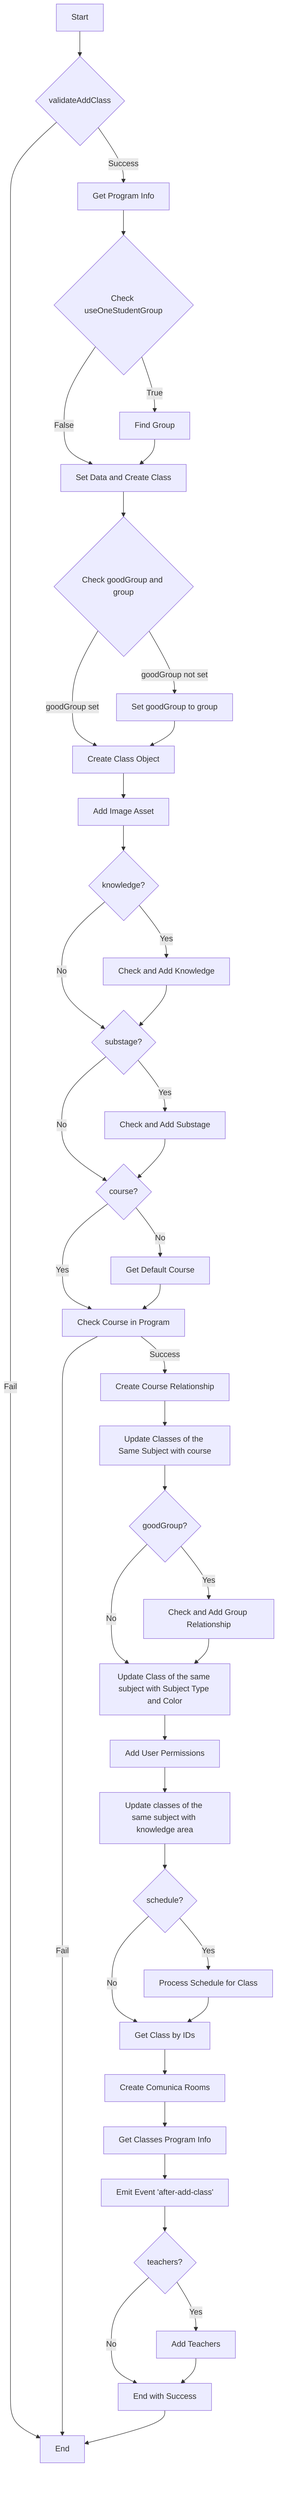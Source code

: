 graph TD
    A[Start] --> B{validateAddClass}
    B -->|Success| C[Get Program Info]
    B -->|Fail| Z[End with Error]
    C --> D{Check useOneStudentGroup}
    D -->|True| E[Find Group]
    D -->|False| F[Set Data and Create Class]
    E --> F
    F --> G{Check goodGroup and group}
    G -->|goodGroup not set| H[Set goodGroup to group]
    G -->|goodGroup set| I[Create Class Object]
    H --> I
    I --> J[Add Image Asset]
    J --> K{knowledge?}
    K -->|Yes| L[Check and Add Knowledge]
    K -->|No| M{substage?}
    L --> M
    M -->|Yes| N[Check and Add Substage]
    M -->|No| O{course?}
    N --> O
    O -->|Yes| P[Check Course in Program]
    O -->|No| Q[Get Default Course]
    Q --> P
    P -->|Fail| Z
    P -->|Success| R[Create Course Relationship]
    R --> S[Update Classes of the Same Subject with course]
    S --> T{goodGroup?}
    T -->|Yes| U[Check and Add Group Relationship]
    T -->|No| V[Update Class of the same subject with Subject Type and Color]
    U --> V
    V --> W[Add User Permissions]
    W --> X[Update classes of the same subject with knowledge area]
    X --> Y{schedule?}
    Y -->|Yes| Z1[Process Schedule for Class]
    Y -->|No| Z2[Get Class by IDs]
    Z1 --> Z2
    Z2 --> Z3[Create Comunica Rooms]
    Z3 --> Z4[Get Classes Program Info]
    Z4 --> Z5[Emit Event 'after-add-class']
    Z5 --> Z6{teachers?}
    Z6 -->|Yes| Z7[Add Teachers]
    Z6 -->|No| Z8[End with Success]
    Z7 --> Z8
    Z8 --> Z[End]